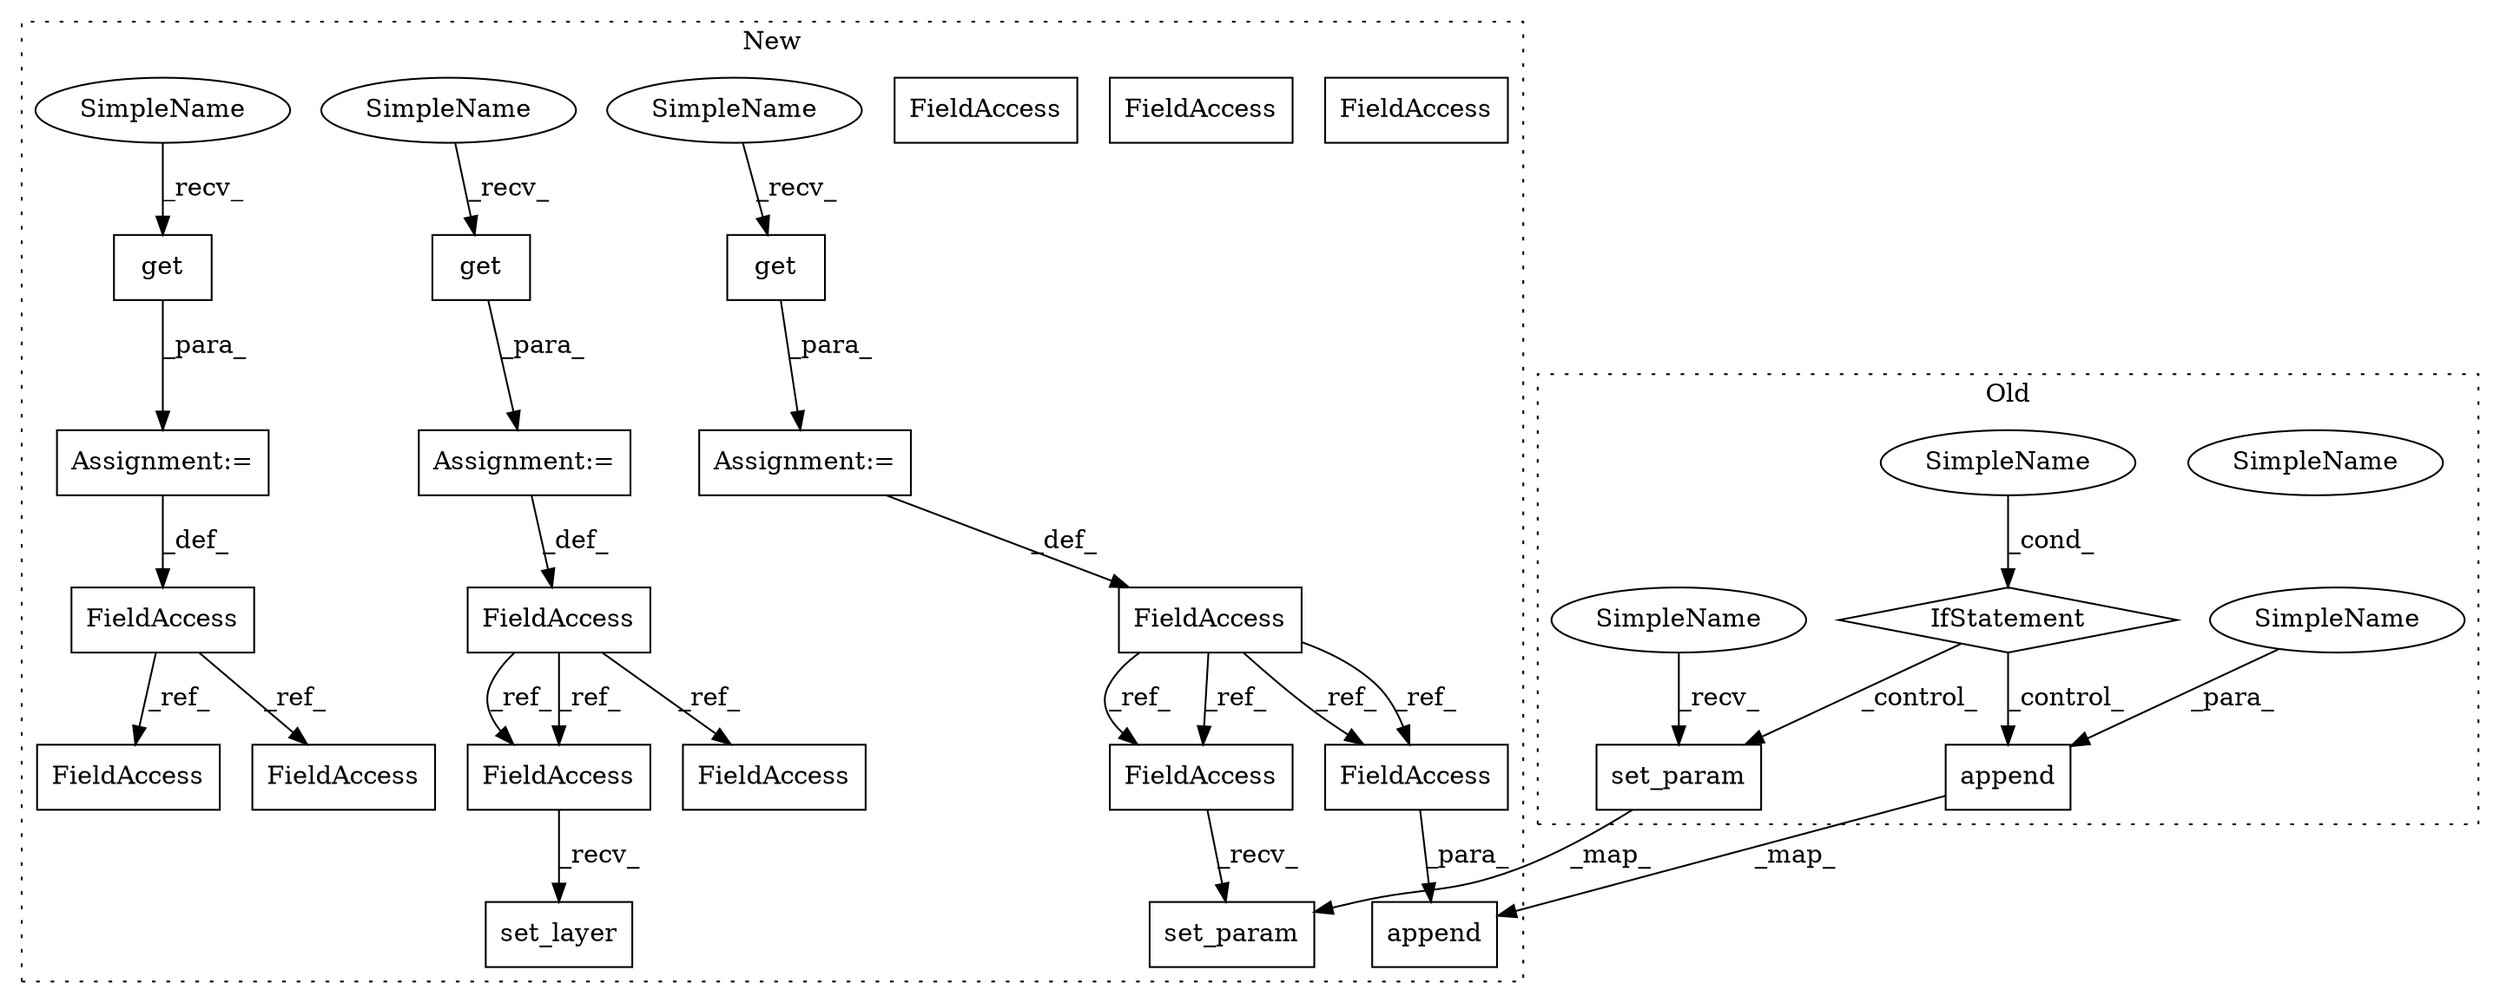 digraph G {
subgraph cluster0 {
1 [label="set_param" a="32" s="10140,10156" l="10,1" shape="box"];
4 [label="SimpleName" a="42" s="10103" l="13" shape="ellipse"];
5 [label="append" a="32" s="10183,10203" l="7,1" shape="box"];
15 [label="IfStatement" a="25" s="10099,10116" l="4,2" shape="diamond"];
29 [label="SimpleName" a="42" s="10103" l="13" shape="ellipse"];
30 [label="SimpleName" a="42" s="10126" l="13" shape="ellipse"];
31 [label="SimpleName" a="42" s="10190" l="13" shape="ellipse"];
label = "Old";
style="dotted";
}
subgraph cluster1 {
2 [label="set_param" a="32" s="10195,10211" l="10,1" shape="box"];
3 [label="FieldAccess" a="22" s="10120" l="18" shape="box"];
6 [label="append" a="32" s="10236,10261" l="7,1" shape="box"];
7 [label="FieldAccess" a="22" s="10243" l="18" shape="box"];
8 [label="FieldAccess" a="22" s="10176" l="18" shape="box"];
9 [label="get" a="32" s="10152,10169" l="4,1" shape="box"];
10 [label="get" a="32" s="10455,10479" l="4,1" shape="box"];
11 [label="FieldAccess" a="22" s="10416" l="25" shape="box"];
12 [label="FieldAccess" a="22" s="10486" l="25" shape="box"];
13 [label="FieldAccess" a="22" s="10558" l="25" shape="box"];
14 [label="set_layer" a="32" s="10512,10526" l="10,1" shape="box"];
16 [label="Assignment:=" a="7" s="10441" l="1" shape="box"];
17 [label="Assignment:=" a="7" s="10138" l="1" shape="box"];
18 [label="get" a="32" s="10300,10317" l="4,1" shape="box"];
19 [label="FieldAccess" a="22" s="10268" l="18" shape="box"];
20 [label="FieldAccess" a="22" s="10391" l="18" shape="box"];
21 [label="FieldAccess" a="22" s="10324" l="18" shape="box"];
22 [label="Assignment:=" a="7" s="10286" l="1" shape="box"];
23 [label="SimpleName" a="42" s="10139" l="12" shape="ellipse"];
24 [label="SimpleName" a="42" s="10442" l="12" shape="ellipse"];
25 [label="SimpleName" a="42" s="10287" l="12" shape="ellipse"];
26 [label="FieldAccess" a="22" s="10486" l="25" shape="box"];
27 [label="FieldAccess" a="22" s="10176" l="18" shape="box"];
28 [label="FieldAccess" a="22" s="10243" l="18" shape="box"];
label = "New";
style="dotted";
}
1 -> 2 [label="_map_"];
3 -> 28 [label="_ref_"];
3 -> 27 [label="_ref_"];
3 -> 27 [label="_ref_"];
3 -> 28 [label="_ref_"];
5 -> 6 [label="_map_"];
9 -> 17 [label="_para_"];
10 -> 16 [label="_para_"];
11 -> 13 [label="_ref_"];
11 -> 26 [label="_ref_"];
11 -> 26 [label="_ref_"];
15 -> 1 [label="_control_"];
15 -> 5 [label="_control_"];
16 -> 11 [label="_def_"];
17 -> 3 [label="_def_"];
18 -> 22 [label="_para_"];
19 -> 21 [label="_ref_"];
19 -> 20 [label="_ref_"];
22 -> 19 [label="_def_"];
23 -> 9 [label="_recv_"];
24 -> 10 [label="_recv_"];
25 -> 18 [label="_recv_"];
26 -> 14 [label="_recv_"];
27 -> 2 [label="_recv_"];
28 -> 6 [label="_para_"];
29 -> 15 [label="_cond_"];
30 -> 1 [label="_recv_"];
31 -> 5 [label="_para_"];
}